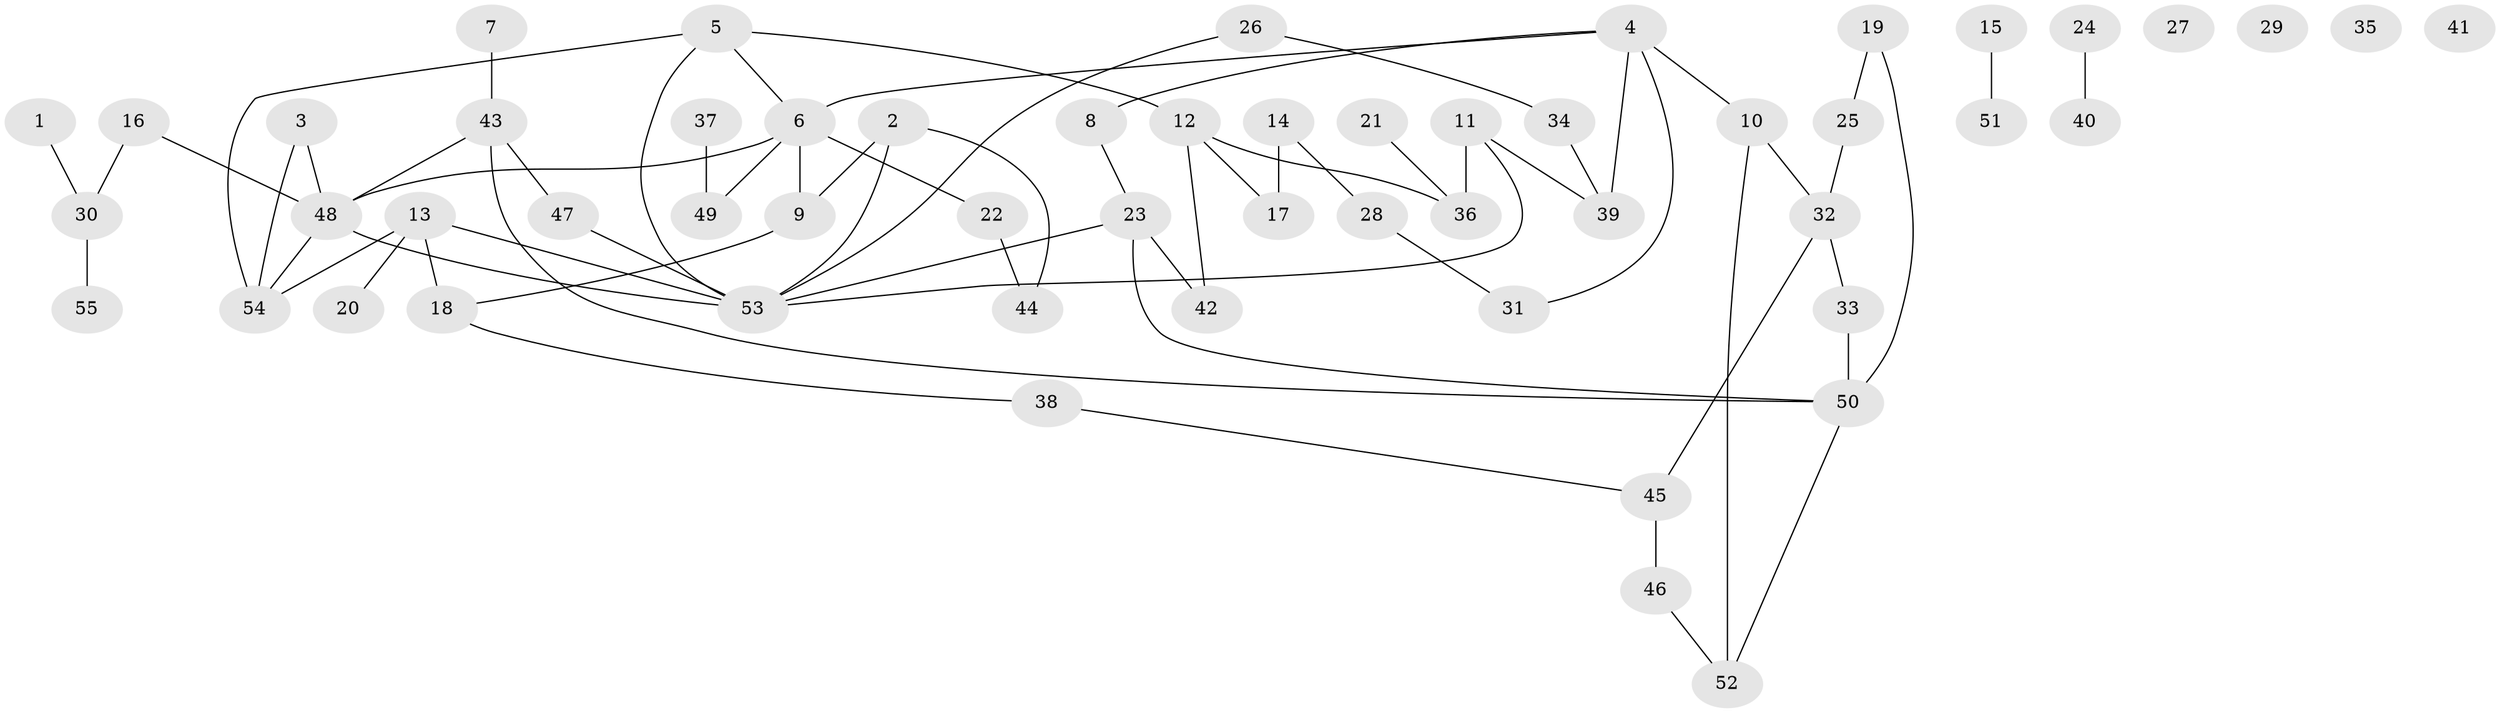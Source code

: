 // Generated by graph-tools (version 1.1) at 2025/39/03/09/25 04:39:46]
// undirected, 55 vertices, 68 edges
graph export_dot {
graph [start="1"]
  node [color=gray90,style=filled];
  1;
  2;
  3;
  4;
  5;
  6;
  7;
  8;
  9;
  10;
  11;
  12;
  13;
  14;
  15;
  16;
  17;
  18;
  19;
  20;
  21;
  22;
  23;
  24;
  25;
  26;
  27;
  28;
  29;
  30;
  31;
  32;
  33;
  34;
  35;
  36;
  37;
  38;
  39;
  40;
  41;
  42;
  43;
  44;
  45;
  46;
  47;
  48;
  49;
  50;
  51;
  52;
  53;
  54;
  55;
  1 -- 30;
  2 -- 9;
  2 -- 44;
  2 -- 53;
  3 -- 48;
  3 -- 54;
  4 -- 6;
  4 -- 8;
  4 -- 10;
  4 -- 31;
  4 -- 39;
  5 -- 6;
  5 -- 12;
  5 -- 53;
  5 -- 54;
  6 -- 9;
  6 -- 22;
  6 -- 48;
  6 -- 49;
  7 -- 43;
  8 -- 23;
  9 -- 18;
  10 -- 32;
  10 -- 52;
  11 -- 36;
  11 -- 39;
  11 -- 53;
  12 -- 17;
  12 -- 36;
  12 -- 42;
  13 -- 18;
  13 -- 20;
  13 -- 53;
  13 -- 54;
  14 -- 17;
  14 -- 28;
  15 -- 51;
  16 -- 30;
  16 -- 48;
  18 -- 38;
  19 -- 25;
  19 -- 50;
  21 -- 36;
  22 -- 44;
  23 -- 42;
  23 -- 50;
  23 -- 53;
  24 -- 40;
  25 -- 32;
  26 -- 34;
  26 -- 53;
  28 -- 31;
  30 -- 55;
  32 -- 33;
  32 -- 45;
  33 -- 50;
  34 -- 39;
  37 -- 49;
  38 -- 45;
  43 -- 47;
  43 -- 48;
  43 -- 50;
  45 -- 46;
  46 -- 52;
  47 -- 53;
  48 -- 53;
  48 -- 54;
  50 -- 52;
}
